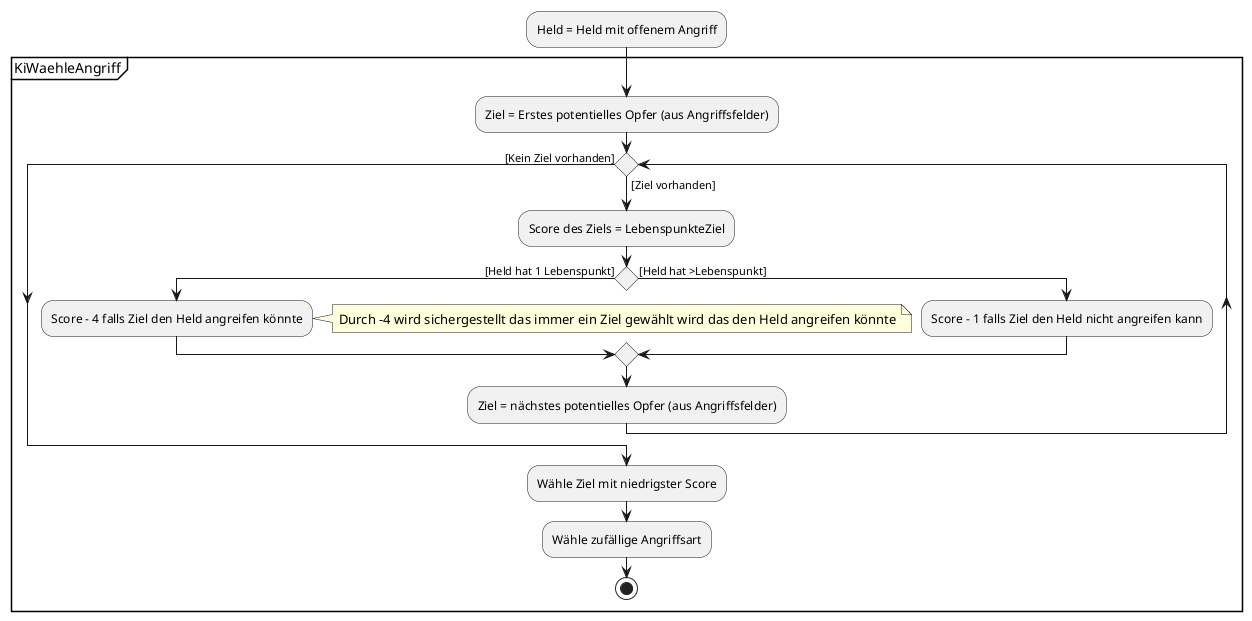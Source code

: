 @startuml

:Held = Held mit offenem Angriff;

partition "KiWaehleAngriff" {
    :Ziel = Erstes potentielles Opfer (aus Angriffsfelder);

    while ( ) is ([Ziel vorhanden])
        :Score des Ziels = LebenspunkteZiel;
        if () then ([Held hat 1 Lebenspunkt])
            :Score - 4 falls Ziel den Held angreifen könnte;
            note right: Durch -4 wird sichergestellt das immer ein Ziel gewählt wird das den Held angreifen könnte
        else ([Held hat >Lebenspunkt])
            :Score - 1 falls Ziel den Held nicht angreifen kann;
        endif
        :Ziel = nächstes potentielles Opfer (aus Angriffsfelder);
    endwhile([Kein Ziel vorhanden])

    :Wähle Ziel mit niedrigster Score;
    :Wähle zufällige Angriffsart;

    stop
}

@enduml
